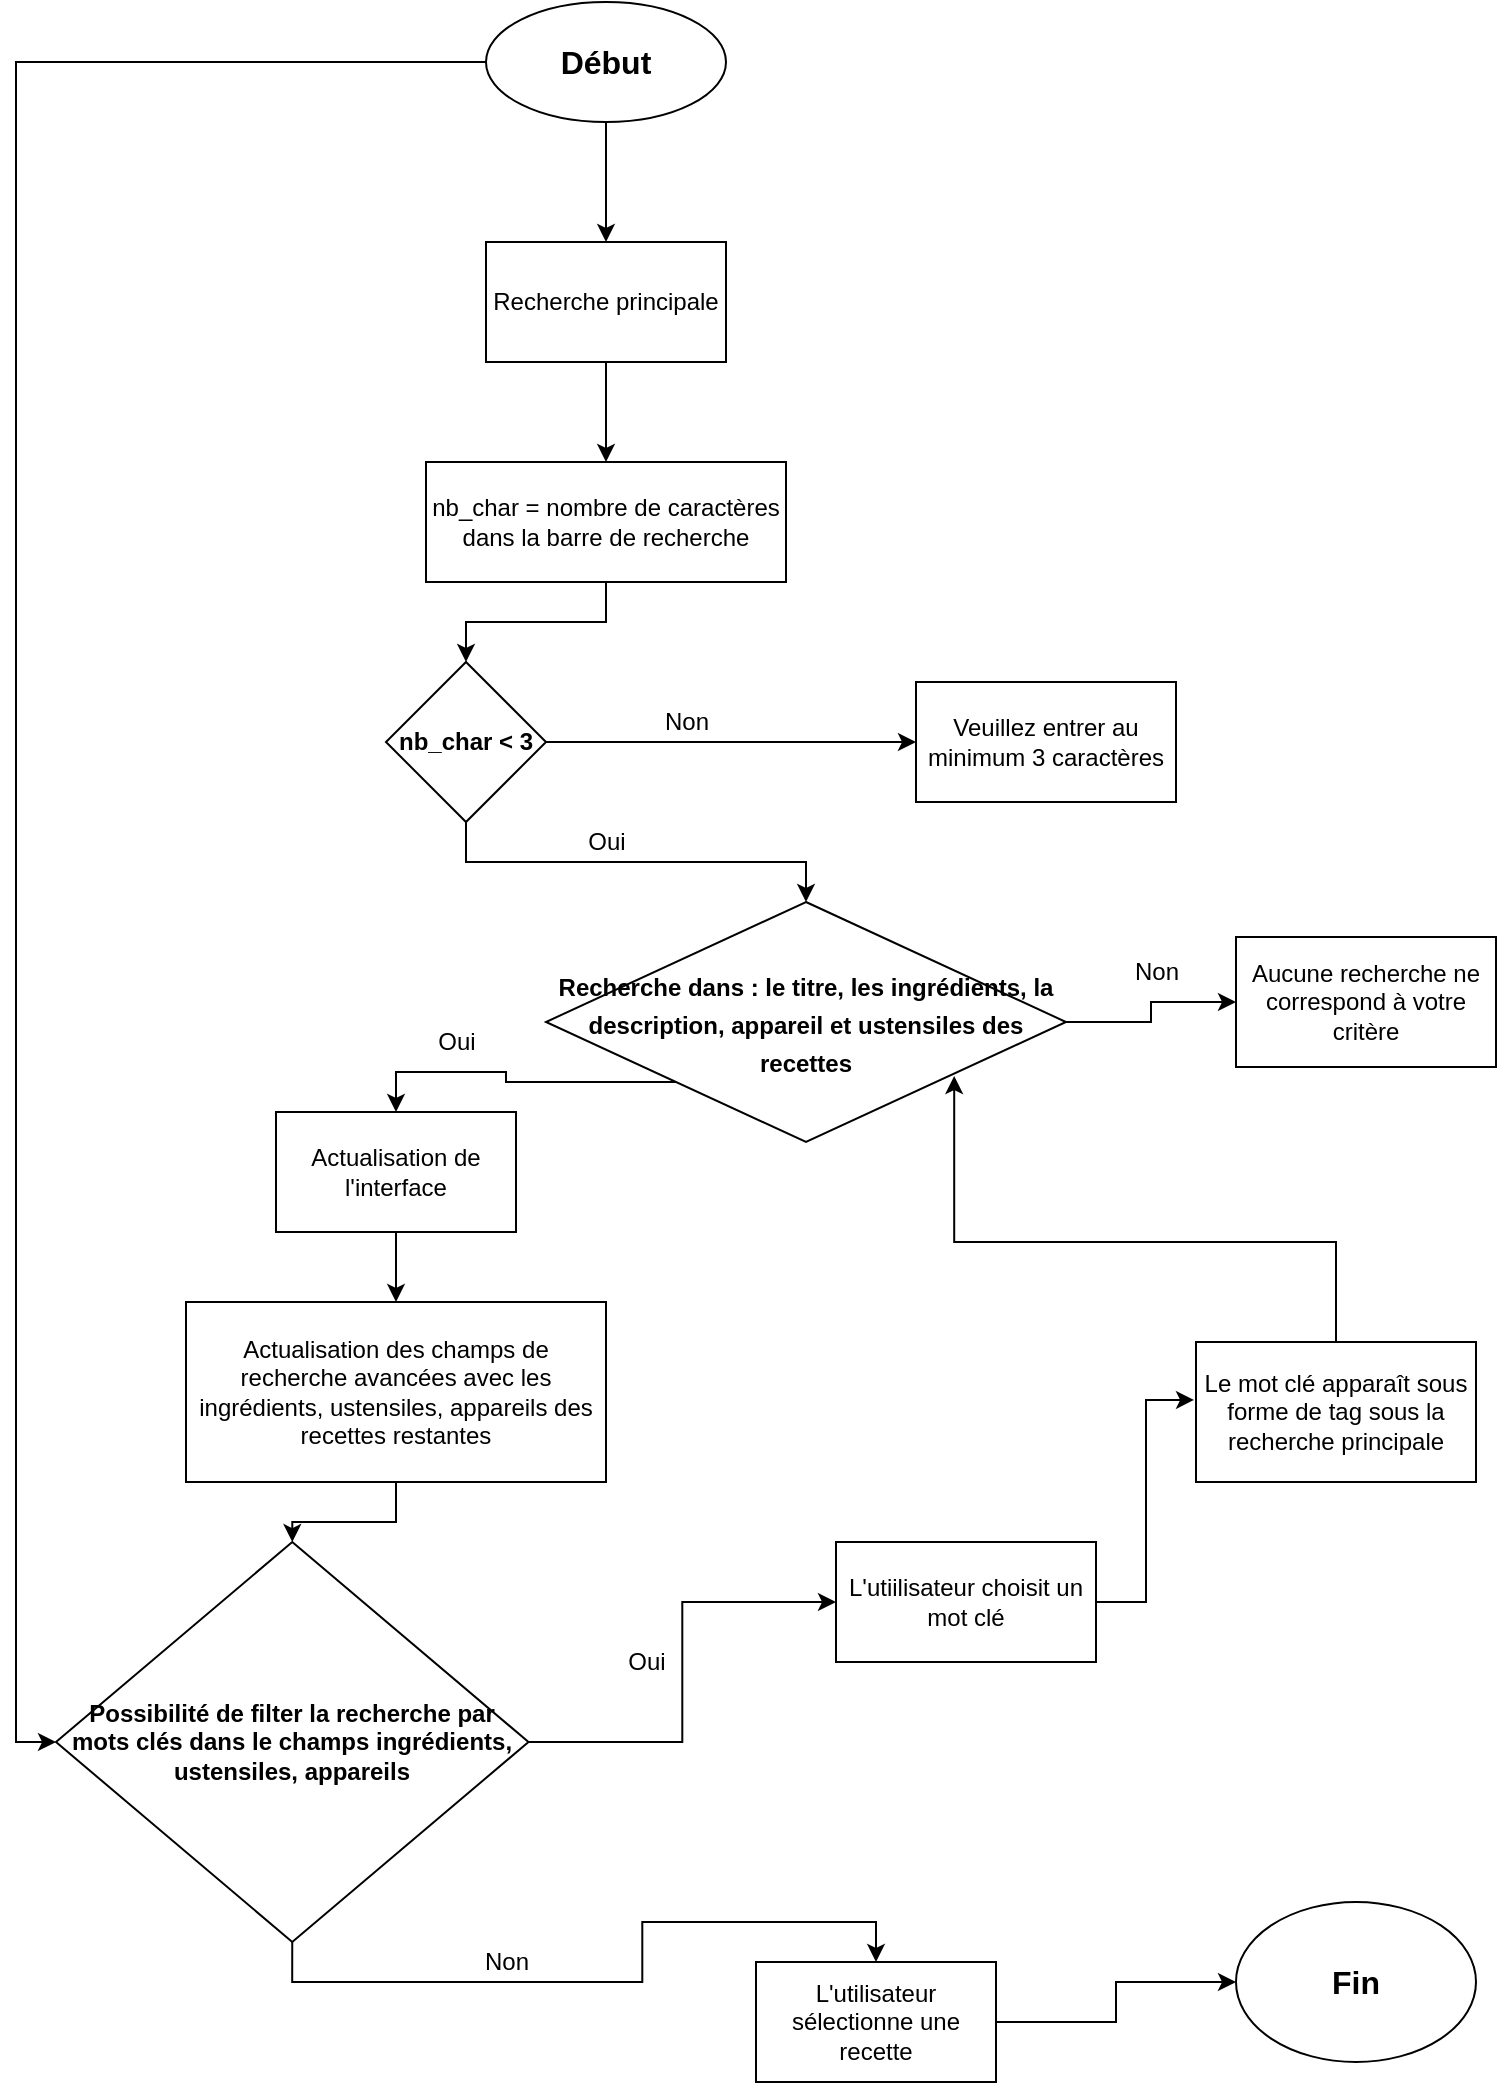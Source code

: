 <mxfile version="17.5.0" type="github">
  <diagram id="C5RBs43oDa-KdzZeNtuy" name="Page-1">
    <mxGraphModel dx="1422" dy="737" grid="1" gridSize="10" guides="1" tooltips="1" connect="1" arrows="1" fold="1" page="1" pageScale="1" pageWidth="827" pageHeight="1169" math="0" shadow="0">
      <root>
        <mxCell id="WIyWlLk6GJQsqaUBKTNV-0" />
        <mxCell id="WIyWlLk6GJQsqaUBKTNV-1" parent="WIyWlLk6GJQsqaUBKTNV-0" />
        <mxCell id="FZ8zNEVGxCVsLRLPuC-u-36" style="edgeStyle=orthogonalEdgeStyle;rounded=0;orthogonalLoop=1;jettySize=auto;html=1;exitX=0.5;exitY=1;exitDx=0;exitDy=0;strokeColor=#000000;fillColor=none;" parent="WIyWlLk6GJQsqaUBKTNV-1" source="FZ8zNEVGxCVsLRLPuC-u-3" target="FZ8zNEVGxCVsLRLPuC-u-4" edge="1">
          <mxGeometry relative="1" as="geometry" />
        </mxCell>
        <mxCell id="FZ8zNEVGxCVsLRLPuC-u-3" value="Recherche principale" style="rounded=0;whiteSpace=wrap;html=1;" parent="WIyWlLk6GJQsqaUBKTNV-1" vertex="1">
          <mxGeometry x="265" y="150" width="120" height="60" as="geometry" />
        </mxCell>
        <mxCell id="FZ8zNEVGxCVsLRLPuC-u-37" style="edgeStyle=orthogonalEdgeStyle;rounded=0;orthogonalLoop=1;jettySize=auto;html=1;exitX=0.5;exitY=1;exitDx=0;exitDy=0;entryX=0.5;entryY=0;entryDx=0;entryDy=0;strokeColor=#000000;fillColor=none;" parent="WIyWlLk6GJQsqaUBKTNV-1" source="FZ8zNEVGxCVsLRLPuC-u-4" target="FZ8zNEVGxCVsLRLPuC-u-5" edge="1">
          <mxGeometry relative="1" as="geometry" />
        </mxCell>
        <mxCell id="FZ8zNEVGxCVsLRLPuC-u-4" value="nb_char = nombre de caractères dans la barre de recherche" style="rounded=0;whiteSpace=wrap;html=1;" parent="WIyWlLk6GJQsqaUBKTNV-1" vertex="1">
          <mxGeometry x="235" y="260" width="180" height="60" as="geometry" />
        </mxCell>
        <mxCell id="FZ8zNEVGxCVsLRLPuC-u-40" style="edgeStyle=orthogonalEdgeStyle;rounded=0;orthogonalLoop=1;jettySize=auto;html=1;exitX=1;exitY=0.5;exitDx=0;exitDy=0;strokeColor=#000000;fillColor=none;" parent="WIyWlLk6GJQsqaUBKTNV-1" source="FZ8zNEVGxCVsLRLPuC-u-5" target="FZ8zNEVGxCVsLRLPuC-u-39" edge="1">
          <mxGeometry relative="1" as="geometry" />
        </mxCell>
        <mxCell id="FZ8zNEVGxCVsLRLPuC-u-78" style="edgeStyle=orthogonalEdgeStyle;rounded=0;orthogonalLoop=1;jettySize=auto;html=1;exitX=0.5;exitY=1;exitDx=0;exitDy=0;entryX=0.5;entryY=0;entryDx=0;entryDy=0;fontSize=16;strokeColor=#000000;fillColor=none;" parent="WIyWlLk6GJQsqaUBKTNV-1" source="FZ8zNEVGxCVsLRLPuC-u-5" target="FZ8zNEVGxCVsLRLPuC-u-77" edge="1">
          <mxGeometry relative="1" as="geometry" />
        </mxCell>
        <mxCell id="FZ8zNEVGxCVsLRLPuC-u-5" value="&lt;b&gt;nb_char &amp;lt; 3&lt;/b&gt;" style="rhombus;whiteSpace=wrap;html=1;" parent="WIyWlLk6GJQsqaUBKTNV-1" vertex="1">
          <mxGeometry x="215" y="360" width="80" height="80" as="geometry" />
        </mxCell>
        <mxCell id="FZ8zNEVGxCVsLRLPuC-u-39" value="Veuillez entrer au minimum 3 caractères" style="rounded=0;whiteSpace=wrap;html=1;" parent="WIyWlLk6GJQsqaUBKTNV-1" vertex="1">
          <mxGeometry x="480" y="370" width="130" height="60" as="geometry" />
        </mxCell>
        <mxCell id="FZ8zNEVGxCVsLRLPuC-u-41" value="Non" style="text;html=1;align=center;verticalAlign=middle;resizable=0;points=[];autosize=1;strokeColor=none;fillColor=none;" parent="WIyWlLk6GJQsqaUBKTNV-1" vertex="1">
          <mxGeometry x="345" y="380" width="40" height="20" as="geometry" />
        </mxCell>
        <mxCell id="FZ8zNEVGxCVsLRLPuC-u-47" style="edgeStyle=orthogonalEdgeStyle;rounded=0;orthogonalLoop=1;jettySize=auto;html=1;exitX=0.5;exitY=1;exitDx=0;exitDy=0;entryX=0.5;entryY=0;entryDx=0;entryDy=0;strokeColor=#000000;fillColor=none;" parent="WIyWlLk6GJQsqaUBKTNV-1" source="FZ8zNEVGxCVsLRLPuC-u-44" target="FZ8zNEVGxCVsLRLPuC-u-46" edge="1">
          <mxGeometry relative="1" as="geometry" />
        </mxCell>
        <mxCell id="FZ8zNEVGxCVsLRLPuC-u-44" value="Actualisation de l&#39;interface" style="rounded=0;whiteSpace=wrap;html=1;" parent="WIyWlLk6GJQsqaUBKTNV-1" vertex="1">
          <mxGeometry x="160" y="585" width="120" height="60" as="geometry" />
        </mxCell>
        <mxCell id="FZ8zNEVGxCVsLRLPuC-u-76" style="edgeStyle=orthogonalEdgeStyle;rounded=0;orthogonalLoop=1;jettySize=auto;html=1;exitX=0.5;exitY=1;exitDx=0;exitDy=0;fontSize=16;strokeColor=#000000;fillColor=none;" parent="WIyWlLk6GJQsqaUBKTNV-1" source="FZ8zNEVGxCVsLRLPuC-u-46" target="FZ8zNEVGxCVsLRLPuC-u-53" edge="1">
          <mxGeometry relative="1" as="geometry" />
        </mxCell>
        <mxCell id="FZ8zNEVGxCVsLRLPuC-u-46" value="Actualisation des champs de recherche avancées avec les ingrédients, ustensiles, appareils des recettes restantes" style="rounded=0;whiteSpace=wrap;html=1;" parent="WIyWlLk6GJQsqaUBKTNV-1" vertex="1">
          <mxGeometry x="115" y="680" width="210" height="90" as="geometry" />
        </mxCell>
        <mxCell id="FZ8zNEVGxCVsLRLPuC-u-50" style="edgeStyle=orthogonalEdgeStyle;rounded=0;orthogonalLoop=1;jettySize=auto;html=1;exitX=0.5;exitY=1;exitDx=0;exitDy=0;entryX=0.5;entryY=0;entryDx=0;entryDy=0;strokeColor=#000000;fillColor=none;" parent="WIyWlLk6GJQsqaUBKTNV-1" source="FZ8zNEVGxCVsLRLPuC-u-49" target="FZ8zNEVGxCVsLRLPuC-u-3" edge="1">
          <mxGeometry relative="1" as="geometry" />
        </mxCell>
        <mxCell id="FZ8zNEVGxCVsLRLPuC-u-85" style="edgeStyle=orthogonalEdgeStyle;rounded=0;orthogonalLoop=1;jettySize=auto;html=1;exitX=0;exitY=0.5;exitDx=0;exitDy=0;entryX=0;entryY=0.5;entryDx=0;entryDy=0;fontSize=12;strokeColor=#000000;fillColor=none;" parent="WIyWlLk6GJQsqaUBKTNV-1" source="FZ8zNEVGxCVsLRLPuC-u-49" target="FZ8zNEVGxCVsLRLPuC-u-53" edge="1">
          <mxGeometry relative="1" as="geometry" />
        </mxCell>
        <mxCell id="FZ8zNEVGxCVsLRLPuC-u-49" value="&lt;b&gt;&lt;font style=&quot;font-size: 16px&quot;&gt;Début&lt;/font&gt;&lt;/b&gt;" style="ellipse;whiteSpace=wrap;html=1;" parent="WIyWlLk6GJQsqaUBKTNV-1" vertex="1">
          <mxGeometry x="265" y="30" width="120" height="60" as="geometry" />
        </mxCell>
        <mxCell id="FZ8zNEVGxCVsLRLPuC-u-56" style="edgeStyle=orthogonalEdgeStyle;rounded=0;orthogonalLoop=1;jettySize=auto;html=1;exitX=0.5;exitY=1;exitDx=0;exitDy=0;entryX=0.5;entryY=0;entryDx=0;entryDy=0;strokeColor=#000000;fillColor=none;" parent="WIyWlLk6GJQsqaUBKTNV-1" source="FZ8zNEVGxCVsLRLPuC-u-53" target="FZ8zNEVGxCVsLRLPuC-u-55" edge="1">
          <mxGeometry relative="1" as="geometry" />
        </mxCell>
        <mxCell id="FZ8zNEVGxCVsLRLPuC-u-59" style="edgeStyle=orthogonalEdgeStyle;rounded=0;orthogonalLoop=1;jettySize=auto;html=1;exitX=1;exitY=0.5;exitDx=0;exitDy=0;entryX=0;entryY=0.5;entryDx=0;entryDy=0;strokeColor=#000000;fillColor=none;" parent="WIyWlLk6GJQsqaUBKTNV-1" source="FZ8zNEVGxCVsLRLPuC-u-53" target="FZ8zNEVGxCVsLRLPuC-u-54" edge="1">
          <mxGeometry relative="1" as="geometry" />
        </mxCell>
        <mxCell id="FZ8zNEVGxCVsLRLPuC-u-53" value="&lt;span style=&quot;font-family: &amp;#34;helvetica&amp;#34;&quot;&gt;&lt;b&gt;Possibilité de filter la recherche par mots clés dans le champs ingrédients, ustensiles, appareils&lt;/b&gt;&lt;/span&gt;" style="rhombus;whiteSpace=wrap;html=1;" parent="WIyWlLk6GJQsqaUBKTNV-1" vertex="1">
          <mxGeometry x="50" y="800" width="236.25" height="200" as="geometry" />
        </mxCell>
        <mxCell id="FZ8zNEVGxCVsLRLPuC-u-61" style="edgeStyle=orthogonalEdgeStyle;rounded=0;orthogonalLoop=1;jettySize=auto;html=1;exitX=1;exitY=0.5;exitDx=0;exitDy=0;entryX=-0.007;entryY=0.414;entryDx=0;entryDy=0;entryPerimeter=0;strokeColor=#000000;fillColor=none;" parent="WIyWlLk6GJQsqaUBKTNV-1" source="FZ8zNEVGxCVsLRLPuC-u-54" target="FZ8zNEVGxCVsLRLPuC-u-60" edge="1">
          <mxGeometry relative="1" as="geometry" />
        </mxCell>
        <mxCell id="FZ8zNEVGxCVsLRLPuC-u-54" value="L&#39;utiilisateur choisit un mot clé" style="rounded=0;whiteSpace=wrap;html=1;" parent="WIyWlLk6GJQsqaUBKTNV-1" vertex="1">
          <mxGeometry x="440" y="800" width="130" height="60" as="geometry" />
        </mxCell>
        <mxCell id="-VOo4YSvSKEHPwoxpZcl-1" style="edgeStyle=orthogonalEdgeStyle;rounded=0;orthogonalLoop=1;jettySize=auto;html=1;exitX=1;exitY=0.5;exitDx=0;exitDy=0;entryX=0;entryY=0.5;entryDx=0;entryDy=0;" edge="1" parent="WIyWlLk6GJQsqaUBKTNV-1" source="FZ8zNEVGxCVsLRLPuC-u-55" target="FZ8zNEVGxCVsLRLPuC-u-67">
          <mxGeometry relative="1" as="geometry" />
        </mxCell>
        <mxCell id="FZ8zNEVGxCVsLRLPuC-u-55" value="L&#39;utilisateur sélectionne une recette" style="rounded=0;whiteSpace=wrap;html=1;" parent="WIyWlLk6GJQsqaUBKTNV-1" vertex="1">
          <mxGeometry x="400" y="1010" width="120" height="60" as="geometry" />
        </mxCell>
        <mxCell id="FZ8zNEVGxCVsLRLPuC-u-57" value="Oui" style="text;html=1;align=center;verticalAlign=middle;resizable=0;points=[];autosize=1;strokeColor=none;fillColor=none;" parent="WIyWlLk6GJQsqaUBKTNV-1" vertex="1">
          <mxGeometry x="330" y="850" width="30" height="20" as="geometry" />
        </mxCell>
        <mxCell id="FZ8zNEVGxCVsLRLPuC-u-58" value="Oui" style="text;html=1;align=center;verticalAlign=middle;resizable=0;points=[];autosize=1;strokeColor=none;fillColor=none;" parent="WIyWlLk6GJQsqaUBKTNV-1" vertex="1">
          <mxGeometry x="310" y="440" width="30" height="20" as="geometry" />
        </mxCell>
        <mxCell id="-VOo4YSvSKEHPwoxpZcl-0" style="edgeStyle=orthogonalEdgeStyle;rounded=0;orthogonalLoop=1;jettySize=auto;html=1;exitX=0.5;exitY=0;exitDx=0;exitDy=0;entryX=0.785;entryY=0.725;entryDx=0;entryDy=0;entryPerimeter=0;" edge="1" parent="WIyWlLk6GJQsqaUBKTNV-1" source="FZ8zNEVGxCVsLRLPuC-u-60" target="FZ8zNEVGxCVsLRLPuC-u-77">
          <mxGeometry relative="1" as="geometry" />
        </mxCell>
        <mxCell id="FZ8zNEVGxCVsLRLPuC-u-60" value="Le mot clé apparaît sous forme de tag sous la recherche principale" style="rounded=0;whiteSpace=wrap;html=1;" parent="WIyWlLk6GJQsqaUBKTNV-1" vertex="1">
          <mxGeometry x="620" y="700" width="140" height="70" as="geometry" />
        </mxCell>
        <mxCell id="FZ8zNEVGxCVsLRLPuC-u-63" value="Non" style="text;html=1;align=center;verticalAlign=middle;resizable=0;points=[];autosize=1;strokeColor=none;fillColor=none;" parent="WIyWlLk6GJQsqaUBKTNV-1" vertex="1">
          <mxGeometry x="255" y="1000" width="40" height="20" as="geometry" />
        </mxCell>
        <mxCell id="FZ8zNEVGxCVsLRLPuC-u-67" value="&lt;font style=&quot;font-size: 16px&quot;&gt;&lt;b&gt;Fin&lt;/b&gt;&lt;/font&gt;" style="ellipse;whiteSpace=wrap;html=1;" parent="WIyWlLk6GJQsqaUBKTNV-1" vertex="1">
          <mxGeometry x="640" y="980" width="120" height="80" as="geometry" />
        </mxCell>
        <mxCell id="FZ8zNEVGxCVsLRLPuC-u-79" style="edgeStyle=orthogonalEdgeStyle;rounded=0;orthogonalLoop=1;jettySize=auto;html=1;exitX=0;exitY=1;exitDx=0;exitDy=0;entryX=0.5;entryY=0;entryDx=0;entryDy=0;fontSize=16;strokeColor=#000000;fillColor=none;" parent="WIyWlLk6GJQsqaUBKTNV-1" source="FZ8zNEVGxCVsLRLPuC-u-77" target="FZ8zNEVGxCVsLRLPuC-u-44" edge="1">
          <mxGeometry relative="1" as="geometry" />
        </mxCell>
        <mxCell id="FZ8zNEVGxCVsLRLPuC-u-82" style="edgeStyle=orthogonalEdgeStyle;rounded=0;orthogonalLoop=1;jettySize=auto;html=1;exitX=1;exitY=0.5;exitDx=0;exitDy=0;entryX=0;entryY=0.5;entryDx=0;entryDy=0;fontSize=12;strokeColor=#000000;fillColor=none;" parent="WIyWlLk6GJQsqaUBKTNV-1" source="FZ8zNEVGxCVsLRLPuC-u-77" target="FZ8zNEVGxCVsLRLPuC-u-81" edge="1">
          <mxGeometry relative="1" as="geometry" />
        </mxCell>
        <mxCell id="FZ8zNEVGxCVsLRLPuC-u-77" value="&lt;b&gt;&lt;span style=&quot;font-size: 12px&quot;&gt;Recherche dans : le titre&lt;/span&gt;&lt;span style=&quot;font-size: 12px&quot;&gt;, les ingrédients, la description, appareil et ustensiles&amp;nbsp;&lt;/span&gt;&lt;/b&gt;&lt;b&gt;&lt;span style=&quot;font-size: 12px&quot;&gt;des recettes&lt;/span&gt;&lt;/b&gt;" style="rhombus;whiteSpace=wrap;html=1;fontSize=16;" parent="WIyWlLk6GJQsqaUBKTNV-1" vertex="1">
          <mxGeometry x="295" y="480" width="260" height="120" as="geometry" />
        </mxCell>
        <mxCell id="FZ8zNEVGxCVsLRLPuC-u-80" value="&lt;font style=&quot;font-size: 12px&quot;&gt;Oui&lt;/font&gt;" style="text;html=1;align=center;verticalAlign=middle;resizable=0;points=[];autosize=1;strokeColor=none;fillColor=none;fontSize=16;" parent="WIyWlLk6GJQsqaUBKTNV-1" vertex="1">
          <mxGeometry x="235" y="532.5" width="30" height="30" as="geometry" />
        </mxCell>
        <mxCell id="FZ8zNEVGxCVsLRLPuC-u-81" value="Aucune recherche ne correspond à votre critère" style="rounded=0;whiteSpace=wrap;html=1;fontSize=12;" parent="WIyWlLk6GJQsqaUBKTNV-1" vertex="1">
          <mxGeometry x="640" y="497.5" width="130" height="65" as="geometry" />
        </mxCell>
        <mxCell id="FZ8zNEVGxCVsLRLPuC-u-83" value="Non" style="text;html=1;align=center;verticalAlign=middle;resizable=0;points=[];autosize=1;strokeColor=none;fillColor=none;fontSize=12;" parent="WIyWlLk6GJQsqaUBKTNV-1" vertex="1">
          <mxGeometry x="580" y="505" width="40" height="20" as="geometry" />
        </mxCell>
      </root>
    </mxGraphModel>
  </diagram>
</mxfile>
